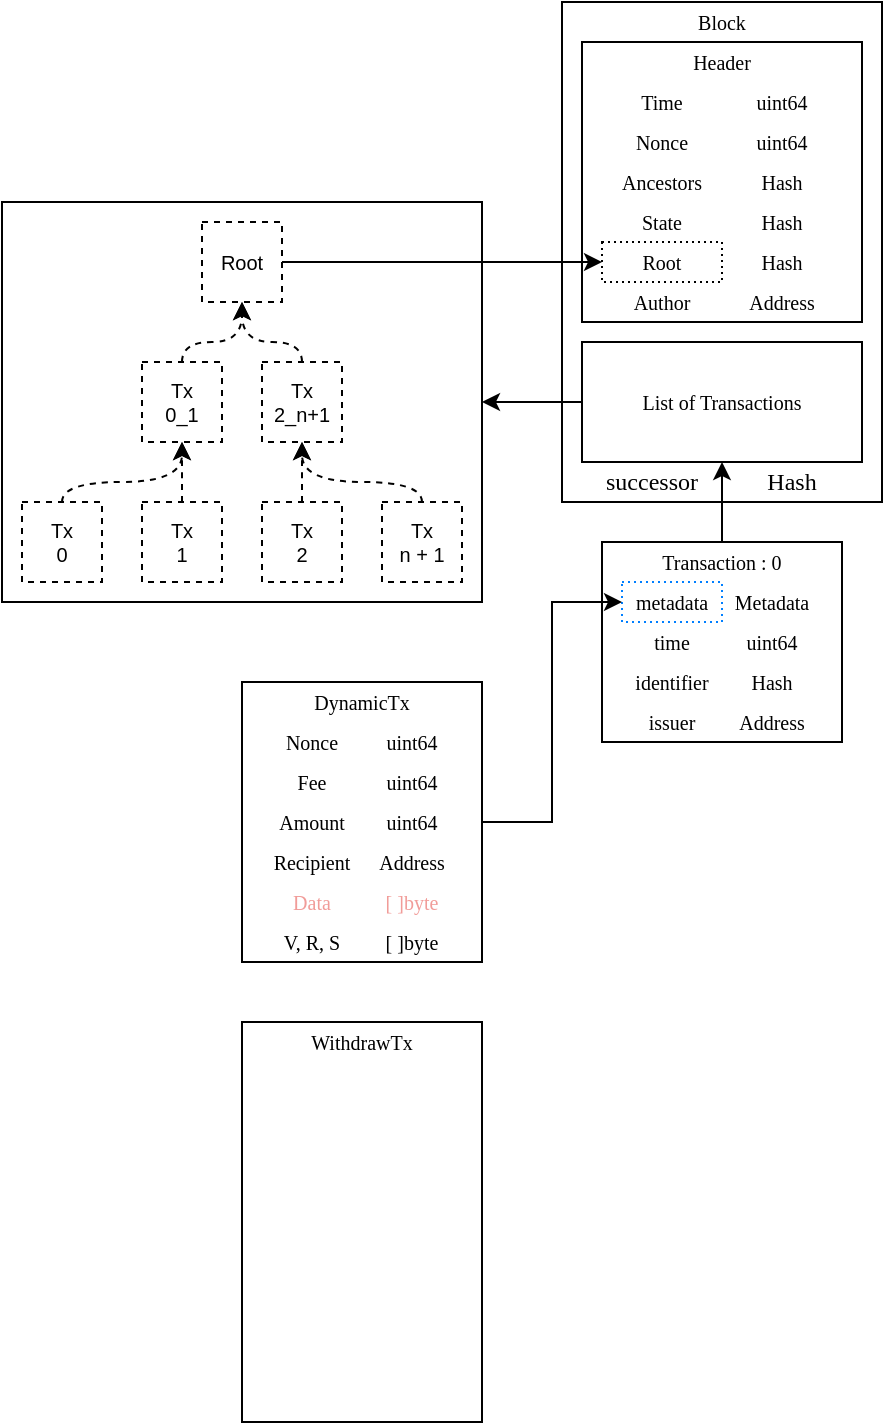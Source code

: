 <mxfile version="24.7.7">
  <diagram name="Halaman-1" id="tmmu7KXRJyWczBXA4KN6">
    <mxGraphModel dx="1299" dy="315" grid="1" gridSize="10" guides="1" tooltips="1" connect="1" arrows="1" fold="1" page="1" pageScale="1" pageWidth="827" pageHeight="1169" math="0" shadow="0">
      <root>
        <mxCell id="0" />
        <mxCell id="1" parent="0" />
        <mxCell id="Wbz3NjuhJ4q8N753vDwS-3" value="" style="rounded=0;whiteSpace=wrap;html=1;fontFamily=Times New Roman;fontSize=10;fillColor=none;" vertex="1" parent="1">
          <mxGeometry x="80" y="20" width="160" height="250" as="geometry" />
        </mxCell>
        <mxCell id="xL8_umoeJNAi22itEqJR-85" value="&lt;span style=&quot;background-color: initial; font-size: 12px;&quot;&gt;successor&lt;/span&gt;" style="text;html=1;align=center;verticalAlign=middle;whiteSpace=wrap;rounded=0;movable=1;resizable=1;rotatable=1;deletable=1;editable=1;locked=0;connectable=1;fontSize=12;fontColor=#000000;container=0;fontFamily=Times New Roman;" parent="1" vertex="1">
          <mxGeometry x="90" y="250" width="70" height="20" as="geometry" />
        </mxCell>
        <mxCell id="xL8_umoeJNAi22itEqJR-86" value="&lt;span style=&quot;background-color: initial; font-size: 12px;&quot;&gt;Hash&lt;/span&gt;" style="text;html=1;align=center;verticalAlign=middle;whiteSpace=wrap;rounded=0;movable=1;resizable=1;rotatable=1;deletable=1;editable=1;locked=0;connectable=1;fontSize=12;container=0;fontColor=#000000;fontFamily=Times New Roman;" parent="1" vertex="1">
          <mxGeometry x="160" y="250" width="70" height="20" as="geometry" />
        </mxCell>
        <mxCell id="Wbz3NjuhJ4q8N753vDwS-5" value="Block" style="text;html=1;align=center;verticalAlign=middle;whiteSpace=wrap;rounded=0;fontFamily=Times New Roman;fontSize=10;" vertex="1" parent="1">
          <mxGeometry x="80" y="20" width="160" height="20" as="geometry" />
        </mxCell>
        <mxCell id="Wbz3NjuhJ4q8N753vDwS-17" value="" style="rounded=0;whiteSpace=wrap;html=1;fillColor=none;fontSize=10;" vertex="1" parent="1">
          <mxGeometry x="100" y="290" width="120" height="100" as="geometry" />
        </mxCell>
        <mxCell id="Wbz3NjuhJ4q8N753vDwS-8" value="" style="rounded=0;whiteSpace=wrap;html=1;fillColor=none;strokeColor=default;fontFamily=Times New Roman;fontSize=10;" vertex="1" parent="1">
          <mxGeometry x="90" y="190" width="140" height="60" as="geometry" />
        </mxCell>
        <mxCell id="xL8_umoeJNAi22itEqJR-46" value="time" style="text;html=1;align=center;verticalAlign=middle;whiteSpace=wrap;rounded=0;movable=1;resizable=1;rotatable=1;deletable=1;editable=1;locked=0;connectable=1;fontSize=10;fontFamily=Times New Roman;" parent="1" vertex="1">
          <mxGeometry x="110" y="330" width="50" height="20" as="geometry" />
        </mxCell>
        <mxCell id="xL8_umoeJNAi22itEqJR-47" value="issuer" style="text;html=1;align=center;verticalAlign=middle;whiteSpace=wrap;rounded=0;movable=1;resizable=1;rotatable=1;deletable=1;editable=1;locked=0;connectable=1;fontSize=10;fontFamily=Times New Roman;" parent="1" vertex="1">
          <mxGeometry x="110" y="370" width="50" height="20" as="geometry" />
        </mxCell>
        <mxCell id="xL8_umoeJNAi22itEqJR-49" value="identifier" style="text;html=1;align=center;verticalAlign=middle;whiteSpace=wrap;rounded=0;movable=1;resizable=1;rotatable=1;deletable=1;editable=1;locked=0;connectable=1;fontSize=10;fontFamily=Times New Roman;strokeColor=none;dashed=1;dashPattern=1 2;" parent="1" vertex="1">
          <mxGeometry x="110" y="350" width="50" height="20" as="geometry" />
        </mxCell>
        <mxCell id="xL8_umoeJNAi22itEqJR-50" value="Metadata" style="text;html=1;align=center;verticalAlign=middle;whiteSpace=wrap;rounded=0;movable=1;resizable=1;rotatable=1;deletable=1;editable=1;locked=0;connectable=1;fontSize=10;strokeColor=none;fillColor=none;fontStyle=0;fontFamily=Times New Roman;" parent="1" vertex="1">
          <mxGeometry x="160" y="310" width="50" height="20" as="geometry" />
        </mxCell>
        <mxCell id="xL8_umoeJNAi22itEqJR-51" value="&lt;span style=&quot;background-color: initial; font-size: 10px;&quot;&gt;uint64&lt;/span&gt;" style="text;html=1;align=center;verticalAlign=middle;whiteSpace=wrap;rounded=0;movable=1;resizable=1;rotatable=1;deletable=1;editable=1;locked=0;connectable=1;fontSize=10;fontFamily=Times New Roman;" parent="1" vertex="1">
          <mxGeometry x="160" y="330" width="50" height="20" as="geometry" />
        </mxCell>
        <mxCell id="xL8_umoeJNAi22itEqJR-52" value="Address" style="text;html=1;align=center;verticalAlign=middle;whiteSpace=wrap;rounded=0;movable=1;resizable=1;rotatable=1;deletable=1;editable=1;locked=0;connectable=1;fontSize=10;fontFamily=Times New Roman;" parent="1" vertex="1">
          <mxGeometry x="160" y="370" width="50" height="20" as="geometry" />
        </mxCell>
        <mxCell id="xL8_umoeJNAi22itEqJR-54" value="Hash" style="text;html=1;align=center;verticalAlign=middle;whiteSpace=wrap;rounded=0;movable=1;resizable=1;rotatable=1;deletable=1;editable=1;locked=0;connectable=1;fontSize=10;fontFamily=Times New Roman;" parent="1" vertex="1">
          <mxGeometry x="160" y="350" width="50" height="20" as="geometry" />
        </mxCell>
        <mxCell id="Wbz3NjuhJ4q8N753vDwS-89" style="edgeStyle=orthogonalEdgeStyle;rounded=0;orthogonalLoop=1;jettySize=auto;html=1;exitX=0.5;exitY=0;exitDx=0;exitDy=0;entryX=0.5;entryY=1;entryDx=0;entryDy=0;" edge="1" parent="1" source="Wbz3NjuhJ4q8N753vDwS-9" target="Wbz3NjuhJ4q8N753vDwS-8">
          <mxGeometry relative="1" as="geometry" />
        </mxCell>
        <mxCell id="Wbz3NjuhJ4q8N753vDwS-9" value="Transaction : 0" style="text;html=1;align=center;verticalAlign=middle;whiteSpace=wrap;rounded=0;fontSize=10;fontFamily=Times New Roman;fillColor=none;strokeColor=none;" vertex="1" parent="1">
          <mxGeometry x="100" y="290" width="120" height="20" as="geometry" />
        </mxCell>
        <mxCell id="Wbz3NjuhJ4q8N753vDwS-88" style="edgeStyle=orthogonalEdgeStyle;rounded=0;orthogonalLoop=1;jettySize=auto;html=1;exitX=0;exitY=0.5;exitDx=0;exitDy=0;entryX=1;entryY=0.5;entryDx=0;entryDy=0;" edge="1" parent="1" source="Wbz3NjuhJ4q8N753vDwS-8" target="Wbz3NjuhJ4q8N753vDwS-76">
          <mxGeometry relative="1" as="geometry" />
        </mxCell>
        <mxCell id="Wbz3NjuhJ4q8N753vDwS-13" value="List of Transactions" style="text;html=1;align=center;verticalAlign=middle;whiteSpace=wrap;rounded=0;fontSize=10;fontFamily=Times New Roman;" vertex="1" parent="1">
          <mxGeometry x="90" y="190" width="140" height="60" as="geometry" />
        </mxCell>
        <mxCell id="Wbz3NjuhJ4q8N753vDwS-16" value="metadata" style="text;html=1;align=center;verticalAlign=middle;whiteSpace=wrap;rounded=0;movable=1;resizable=1;rotatable=1;deletable=1;editable=1;locked=0;connectable=1;fontSize=10;fontFamily=Times New Roman;dashed=1;dashPattern=1 2;strokeColor=#007FFF;" vertex="1" parent="1">
          <mxGeometry x="110" y="310" width="50" height="20" as="geometry" />
        </mxCell>
        <mxCell id="Wbz3NjuhJ4q8N753vDwS-1" value="" style="rounded=0;fillColor=none;verticalAlign=middle;fontSize=10;fontFamily=Times New Roman;fontColor=default;whiteSpace=wrap;html=1;spacing=0;container=0;" vertex="1" parent="1">
          <mxGeometry x="90" y="40" width="140" height="140" as="geometry" />
        </mxCell>
        <mxCell id="xL8_umoeJNAi22itEqJR-5" value="Time" style="text;align=center;verticalAlign=middle;rounded=0;movable=1;resizable=1;rotatable=1;deletable=1;editable=1;locked=0;connectable=1;fontSize=10;container=0;fontFamily=Times New Roman;fontColor=default;whiteSpace=wrap;html=1;spacing=0;" parent="1" vertex="1">
          <mxGeometry x="100" y="60" width="60" height="20" as="geometry" />
        </mxCell>
        <mxCell id="xL8_umoeJNAi22itEqJR-6" value="Nonce" style="text;align=center;verticalAlign=middle;rounded=0;movable=1;resizable=1;rotatable=1;deletable=1;editable=1;locked=0;connectable=1;fontSize=10;container=0;fontFamily=Times New Roman;fontColor=default;whiteSpace=wrap;html=1;spacing=0;" parent="1" vertex="1">
          <mxGeometry x="100" y="80" width="60" height="20" as="geometry" />
        </mxCell>
        <mxCell id="xL8_umoeJNAi22itEqJR-8" value="State" style="text;align=center;verticalAlign=middle;rounded=0;movable=1;resizable=1;rotatable=1;deletable=1;editable=1;locked=0;connectable=1;fontSize=10;container=0;fontFamily=Times New Roman;fontColor=default;whiteSpace=wrap;html=1;spacing=0;" parent="1" vertex="1">
          <mxGeometry x="100" y="120" width="60" height="20" as="geometry" />
        </mxCell>
        <mxCell id="xL8_umoeJNAi22itEqJR-9" value="Root" style="text;align=center;verticalAlign=middle;rounded=0;movable=1;resizable=1;rotatable=1;deletable=1;editable=1;locked=0;connectable=1;fontSize=10;container=0;fontFamily=Times New Roman;whiteSpace=wrap;html=1;spacing=0;dashed=1;dashPattern=1 2;strokeColor=#000000;" parent="1" vertex="1">
          <mxGeometry x="100" y="140" width="60" height="20" as="geometry" />
        </mxCell>
        <mxCell id="xL8_umoeJNAi22itEqJR-10" value="Ancestors" style="text;align=center;verticalAlign=middle;rounded=0;movable=1;resizable=1;rotatable=1;deletable=1;editable=1;locked=0;connectable=1;fontSize=10;container=0;fontFamily=Times New Roman;fontColor=default;whiteSpace=wrap;html=1;spacing=0;" parent="1" vertex="1">
          <mxGeometry x="100" y="100" width="60" height="20" as="geometry" />
        </mxCell>
        <mxCell id="xL8_umoeJNAi22itEqJR-11" value="Author" style="text;align=center;verticalAlign=middle;rounded=0;movable=1;resizable=1;rotatable=1;deletable=1;editable=1;locked=0;connectable=1;fontSize=10;container=0;fontFamily=Times New Roman;fontColor=default;whiteSpace=wrap;html=1;spacing=0;" parent="1" vertex="1">
          <mxGeometry x="100" y="160" width="60" height="20" as="geometry" />
        </mxCell>
        <mxCell id="xL8_umoeJNAi22itEqJR-19" value="uint64" style="text;align=center;verticalAlign=middle;rounded=0;movable=1;resizable=1;rotatable=1;deletable=1;editable=1;locked=0;connectable=1;fontSize=10;container=0;fontFamily=Times New Roman;fontColor=default;whiteSpace=wrap;html=1;spacing=0;" parent="1" vertex="1">
          <mxGeometry x="160" y="60" width="60" height="20" as="geometry" />
        </mxCell>
        <mxCell id="xL8_umoeJNAi22itEqJR-20" value="uint64" style="text;align=center;verticalAlign=middle;rounded=0;movable=1;resizable=1;rotatable=1;deletable=1;editable=1;locked=0;connectable=1;fontSize=10;container=0;fontFamily=Times New Roman;fontColor=default;whiteSpace=wrap;html=1;spacing=0;" parent="1" vertex="1">
          <mxGeometry x="160" y="80" width="60" height="20" as="geometry" />
        </mxCell>
        <mxCell id="xL8_umoeJNAi22itEqJR-21" value="Hash" style="text;align=center;verticalAlign=middle;rounded=0;movable=1;resizable=1;rotatable=1;deletable=1;editable=1;locked=0;connectable=1;fontSize=10;container=0;fontFamily=Times New Roman;fontColor=default;whiteSpace=wrap;html=1;spacing=0;" parent="1" vertex="1">
          <mxGeometry x="160" y="120" width="60" height="20" as="geometry" />
        </mxCell>
        <mxCell id="xL8_umoeJNAi22itEqJR-22" value="Hash" style="text;align=center;verticalAlign=middle;rounded=0;movable=1;resizable=1;rotatable=1;deletable=1;editable=1;locked=0;connectable=1;fontSize=10;container=0;fontFamily=Times New Roman;fontColor=default;whiteSpace=wrap;html=1;spacing=0;" parent="1" vertex="1">
          <mxGeometry x="160" y="140" width="60" height="20" as="geometry" />
        </mxCell>
        <mxCell id="xL8_umoeJNAi22itEqJR-23" value="Hash" style="text;align=center;verticalAlign=middle;rounded=0;movable=1;resizable=1;rotatable=1;deletable=1;editable=1;locked=0;connectable=1;fontSize=10;container=0;fontFamily=Times New Roman;fontColor=default;whiteSpace=wrap;html=1;spacing=0;" parent="1" vertex="1">
          <mxGeometry x="160" y="100" width="60" height="20" as="geometry" />
        </mxCell>
        <mxCell id="xL8_umoeJNAi22itEqJR-24" value="Address" style="text;align=center;verticalAlign=middle;rounded=0;movable=1;resizable=1;rotatable=1;deletable=1;editable=1;locked=0;connectable=1;fontSize=10;container=0;fontFamily=Times New Roman;fontColor=default;whiteSpace=wrap;html=1;spacing=0;" parent="1" vertex="1">
          <mxGeometry x="160" y="160" width="60" height="20" as="geometry" />
        </mxCell>
        <mxCell id="Wbz3NjuhJ4q8N753vDwS-2" value="Header" style="text;align=center;verticalAlign=middle;rounded=0;strokeColor=none;fontSize=10;fontFamily=Times New Roman;fontColor=default;whiteSpace=wrap;html=1;spacing=0;container=0;" vertex="1" parent="1">
          <mxGeometry x="90" y="40" width="140" height="20" as="geometry" />
        </mxCell>
        <mxCell id="Wbz3NjuhJ4q8N753vDwS-76" value="" style="rounded=0;whiteSpace=wrap;html=1;fillColor=default;container=0;" vertex="1" parent="1">
          <mxGeometry x="-200" y="120" width="240" height="200" as="geometry" />
        </mxCell>
        <mxCell id="Wbz3NjuhJ4q8N753vDwS-67" style="edgeStyle=orthogonalEdgeStyle;rounded=0;orthogonalLoop=1;jettySize=auto;html=1;exitX=0.5;exitY=0;exitDx=0;exitDy=0;curved=1;dashed=1;" edge="1" parent="1" source="Wbz3NjuhJ4q8N753vDwS-43" target="Wbz3NjuhJ4q8N753vDwS-49">
          <mxGeometry relative="1" as="geometry">
            <Array as="points">
              <mxPoint x="-110" y="260" />
            </Array>
          </mxGeometry>
        </mxCell>
        <mxCell id="Wbz3NjuhJ4q8N753vDwS-43" value="Tx&lt;div&gt;0&lt;/div&gt;" style="rounded=0;whiteSpace=wrap;html=1;fontSize=10;fillColor=default;dashed=1;strokeColor=#000000;container=0;" vertex="1" parent="1">
          <mxGeometry x="-190" y="270" width="40" height="40" as="geometry" />
        </mxCell>
        <mxCell id="Wbz3NjuhJ4q8N753vDwS-68" style="edgeStyle=orthogonalEdgeStyle;rounded=0;orthogonalLoop=1;jettySize=auto;html=1;exitX=0.5;exitY=0;exitDx=0;exitDy=0;entryX=0.5;entryY=1;entryDx=0;entryDy=0;curved=1;dashed=1;" edge="1" parent="1" source="Wbz3NjuhJ4q8N753vDwS-44" target="Wbz3NjuhJ4q8N753vDwS-49">
          <mxGeometry relative="1" as="geometry" />
        </mxCell>
        <mxCell id="Wbz3NjuhJ4q8N753vDwS-44" value="Tx&lt;div&gt;1&lt;/div&gt;" style="rounded=0;whiteSpace=wrap;html=1;fontSize=10;fillColor=default;dashed=1;strokeColor=#000000;container=0;" vertex="1" parent="1">
          <mxGeometry x="-130" y="270" width="40" height="40" as="geometry" />
        </mxCell>
        <mxCell id="Wbz3NjuhJ4q8N753vDwS-69" style="edgeStyle=orthogonalEdgeStyle;rounded=0;orthogonalLoop=1;jettySize=auto;html=1;exitX=0.5;exitY=0;exitDx=0;exitDy=0;entryX=0.5;entryY=1;entryDx=0;entryDy=0;curved=1;dashed=1;" edge="1" parent="1" source="Wbz3NjuhJ4q8N753vDwS-45" target="Wbz3NjuhJ4q8N753vDwS-51">
          <mxGeometry relative="1" as="geometry" />
        </mxCell>
        <mxCell id="Wbz3NjuhJ4q8N753vDwS-45" value="Tx&lt;div&gt;2&lt;/div&gt;" style="rounded=0;whiteSpace=wrap;html=1;fontSize=10;fillColor=default;dashed=1;container=0;" vertex="1" parent="1">
          <mxGeometry x="-70" y="270" width="40" height="40" as="geometry" />
        </mxCell>
        <mxCell id="Wbz3NjuhJ4q8N753vDwS-70" style="edgeStyle=orthogonalEdgeStyle;rounded=0;orthogonalLoop=1;jettySize=auto;html=1;exitX=0.5;exitY=0;exitDx=0;exitDy=0;entryX=0.5;entryY=1;entryDx=0;entryDy=0;curved=1;dashed=1;" edge="1" parent="1" source="Wbz3NjuhJ4q8N753vDwS-46" target="Wbz3NjuhJ4q8N753vDwS-51">
          <mxGeometry relative="1" as="geometry">
            <Array as="points">
              <mxPoint x="10" y="260" />
              <mxPoint x="-50" y="260" />
            </Array>
          </mxGeometry>
        </mxCell>
        <mxCell id="Wbz3NjuhJ4q8N753vDwS-46" value="Tx&lt;div&gt;n + 1&lt;/div&gt;" style="rounded=0;whiteSpace=wrap;html=1;fontSize=10;fillColor=default;dashed=1;container=0;" vertex="1" parent="1">
          <mxGeometry x="-10" y="270" width="40" height="40" as="geometry" />
        </mxCell>
        <mxCell id="Wbz3NjuhJ4q8N753vDwS-71" style="edgeStyle=orthogonalEdgeStyle;rounded=0;orthogonalLoop=1;jettySize=auto;html=1;exitX=0.5;exitY=0;exitDx=0;exitDy=0;entryX=0.5;entryY=1;entryDx=0;entryDy=0;curved=1;dashed=1;" edge="1" parent="1" source="Wbz3NjuhJ4q8N753vDwS-49" target="Wbz3NjuhJ4q8N753vDwS-55">
          <mxGeometry relative="1" as="geometry">
            <Array as="points">
              <mxPoint x="-110" y="190" />
              <mxPoint x="-80" y="190" />
            </Array>
          </mxGeometry>
        </mxCell>
        <mxCell id="Wbz3NjuhJ4q8N753vDwS-49" value="Tx&lt;div&gt;0_1&lt;/div&gt;" style="rounded=0;whiteSpace=wrap;html=1;fontSize=10;fillColor=default;dashed=1;container=0;" vertex="1" parent="1">
          <mxGeometry x="-130" y="200" width="40" height="40" as="geometry" />
        </mxCell>
        <mxCell id="Wbz3NjuhJ4q8N753vDwS-73" style="edgeStyle=orthogonalEdgeStyle;rounded=0;orthogonalLoop=1;jettySize=auto;html=1;exitX=0.5;exitY=0;exitDx=0;exitDy=0;entryX=0.5;entryY=1;entryDx=0;entryDy=0;curved=1;dashed=1;" edge="1" parent="1" source="Wbz3NjuhJ4q8N753vDwS-51" target="Wbz3NjuhJ4q8N753vDwS-55">
          <mxGeometry relative="1" as="geometry">
            <Array as="points">
              <mxPoint x="-50" y="190" />
              <mxPoint x="-80" y="190" />
            </Array>
          </mxGeometry>
        </mxCell>
        <mxCell id="Wbz3NjuhJ4q8N753vDwS-51" value="Tx&lt;div&gt;2_n+1&lt;/div&gt;" style="rounded=0;whiteSpace=wrap;html=1;fontSize=10;fillColor=default;dashed=1;container=0;" vertex="1" parent="1">
          <mxGeometry x="-70" y="200" width="40" height="40" as="geometry" />
        </mxCell>
        <mxCell id="Wbz3NjuhJ4q8N753vDwS-86" style="edgeStyle=orthogonalEdgeStyle;rounded=0;orthogonalLoop=1;jettySize=auto;html=1;exitX=1;exitY=0.5;exitDx=0;exitDy=0;entryX=0;entryY=0.5;entryDx=0;entryDy=0;" edge="1" parent="1" source="Wbz3NjuhJ4q8N753vDwS-55" target="xL8_umoeJNAi22itEqJR-9">
          <mxGeometry relative="1" as="geometry">
            <Array as="points">
              <mxPoint x="50" y="150" />
              <mxPoint x="50" y="150" />
            </Array>
          </mxGeometry>
        </mxCell>
        <mxCell id="Wbz3NjuhJ4q8N753vDwS-55" value="Root" style="rounded=0;whiteSpace=wrap;html=1;fontSize=10;fillColor=default;dashed=1;container=0;" vertex="1" parent="1">
          <mxGeometry x="-100" y="130" width="40" height="40" as="geometry" />
        </mxCell>
        <mxCell id="Wbz3NjuhJ4q8N753vDwS-90" style="edgeStyle=orthogonalEdgeStyle;rounded=0;orthogonalLoop=1;jettySize=auto;html=1;exitX=1;exitY=0.5;exitDx=0;exitDy=0;entryX=0;entryY=0.5;entryDx=0;entryDy=0;" edge="1" parent="1" source="Wbz3NjuhJ4q8N753vDwS-20" target="Wbz3NjuhJ4q8N753vDwS-16">
          <mxGeometry relative="1" as="geometry" />
        </mxCell>
        <mxCell id="Wbz3NjuhJ4q8N753vDwS-20" value="" style="rounded=0;whiteSpace=wrap;html=1;fontSize=10;fontFamily=Times New Roman;fillColor=default;" vertex="1" parent="1">
          <mxGeometry x="-80" y="360" width="120" height="140" as="geometry" />
        </mxCell>
        <mxCell id="xL8_umoeJNAi22itEqJR-28" value="Nonce" style="text;html=1;align=center;verticalAlign=middle;whiteSpace=wrap;rounded=0;movable=1;resizable=1;rotatable=1;deletable=1;editable=1;locked=0;connectable=1;fontSize=10;fontFamily=Times New Roman;fillColor=none;" parent="1" vertex="1">
          <mxGeometry x="-70" y="380" width="50" height="20" as="geometry" />
        </mxCell>
        <mxCell id="xL8_umoeJNAi22itEqJR-29" value="&lt;span style=&quot;background-color: initial; font-size: 10px;&quot;&gt;Fee&lt;/span&gt;" style="text;html=1;align=center;verticalAlign=middle;whiteSpace=wrap;rounded=0;movable=1;resizable=1;rotatable=1;deletable=1;editable=1;locked=0;connectable=1;fontSize=10;fontFamily=Times New Roman;fillColor=none;" parent="1" vertex="1">
          <mxGeometry x="-70" y="400" width="50" height="20" as="geometry" />
        </mxCell>
        <mxCell id="xL8_umoeJNAi22itEqJR-30" value="Recipient" style="text;html=1;align=center;verticalAlign=middle;whiteSpace=wrap;rounded=0;movable=1;resizable=1;rotatable=1;deletable=1;editable=1;locked=0;connectable=1;fontSize=10;fontFamily=Times New Roman;fillColor=none;" parent="1" vertex="1">
          <mxGeometry x="-70" y="440" width="50" height="20" as="geometry" />
        </mxCell>
        <mxCell id="xL8_umoeJNAi22itEqJR-31" value="V, R, S" style="text;html=1;align=center;verticalAlign=middle;whiteSpace=wrap;rounded=0;movable=1;resizable=1;rotatable=1;deletable=1;editable=1;locked=0;connectable=1;fontSize=10;fontFamily=Times New Roman;fillColor=none;" parent="1" vertex="1">
          <mxGeometry x="-70" y="480" width="50" height="20" as="geometry" />
        </mxCell>
        <mxCell id="xL8_umoeJNAi22itEqJR-32" value="Amount" style="text;html=1;align=center;verticalAlign=middle;whiteSpace=wrap;rounded=0;movable=1;resizable=1;rotatable=1;deletable=1;editable=1;locked=0;connectable=1;fontSize=10;fontFamily=Times New Roman;fillColor=none;" parent="1" vertex="1">
          <mxGeometry x="-70" y="420" width="50" height="20" as="geometry" />
        </mxCell>
        <mxCell id="xL8_umoeJNAi22itEqJR-34" value="uint64" style="text;html=1;align=center;verticalAlign=middle;whiteSpace=wrap;rounded=0;movable=1;resizable=1;rotatable=1;deletable=1;editable=1;locked=0;connectable=1;fontSize=10;fontFamily=Times New Roman;fillColor=none;" parent="1" vertex="1">
          <mxGeometry x="-20" y="380" width="50" height="20" as="geometry" />
        </mxCell>
        <mxCell id="xL8_umoeJNAi22itEqJR-35" value="&lt;span style=&quot;background-color: initial; font-size: 10px;&quot;&gt;uint64&lt;/span&gt;" style="text;html=1;align=center;verticalAlign=middle;whiteSpace=wrap;rounded=0;movable=1;resizable=1;rotatable=1;deletable=1;editable=1;locked=0;connectable=1;fontSize=10;fontFamily=Times New Roman;fillColor=none;" parent="1" vertex="1">
          <mxGeometry x="-20" y="400" width="50" height="20" as="geometry" />
        </mxCell>
        <mxCell id="xL8_umoeJNAi22itEqJR-36" value="Address" style="text;html=1;align=center;verticalAlign=middle;whiteSpace=wrap;rounded=0;movable=1;resizable=1;rotatable=1;deletable=1;editable=1;locked=0;connectable=1;fontSize=10;fontFamily=Times New Roman;fillColor=none;" parent="1" vertex="1">
          <mxGeometry x="-20" y="440" width="50" height="20" as="geometry" />
        </mxCell>
        <mxCell id="xL8_umoeJNAi22itEqJR-37" value="[ ]byte" style="text;html=1;align=center;verticalAlign=middle;whiteSpace=wrap;rounded=0;movable=1;resizable=1;rotatable=1;deletable=1;editable=1;locked=0;connectable=1;fontSize=10;fontFamily=Times New Roman;fillColor=none;" parent="1" vertex="1">
          <mxGeometry x="-20" y="480" width="50" height="20" as="geometry" />
        </mxCell>
        <mxCell id="xL8_umoeJNAi22itEqJR-38" value="uint64" style="text;html=1;align=center;verticalAlign=middle;whiteSpace=wrap;rounded=0;movable=1;resizable=1;rotatable=1;deletable=1;editable=1;locked=0;connectable=1;fontSize=10;fontFamily=Times New Roman;fillColor=none;" parent="1" vertex="1">
          <mxGeometry x="-20" y="420" width="50" height="20" as="geometry" />
        </mxCell>
        <mxCell id="xL8_umoeJNAi22itEqJR-40" value="Data" style="text;html=1;align=center;verticalAlign=middle;whiteSpace=wrap;rounded=0;movable=1;resizable=1;rotatable=1;deletable=1;editable=1;locked=0;connectable=1;fontSize=10;fontFamily=Times New Roman;fontColor=#F19C99;fillColor=none;" parent="1" vertex="1">
          <mxGeometry x="-70" y="460" width="50" height="20" as="geometry" />
        </mxCell>
        <mxCell id="xL8_umoeJNAi22itEqJR-41" value="[ ]byte" style="text;html=1;align=center;verticalAlign=middle;whiteSpace=wrap;rounded=0;movable=1;resizable=1;rotatable=1;deletable=1;editable=1;locked=0;connectable=1;fontSize=10;fontFamily=Times New Roman;fontColor=#F19C99;fillColor=none;" parent="1" vertex="1">
          <mxGeometry x="-20" y="460" width="50" height="20" as="geometry" />
        </mxCell>
        <mxCell id="Wbz3NjuhJ4q8N753vDwS-21" value="DynamicTx" style="text;html=1;align=center;verticalAlign=middle;whiteSpace=wrap;rounded=0;movable=1;resizable=1;rotatable=1;deletable=1;editable=1;locked=0;connectable=1;fontSize=10;fontFamily=Times New Roman;fillColor=none;" vertex="1" parent="1">
          <mxGeometry x="-80" y="360" width="120" height="20" as="geometry" />
        </mxCell>
        <mxCell id="Wbz3NjuhJ4q8N753vDwS-91" value="" style="rounded=0;whiteSpace=wrap;html=1;" vertex="1" parent="1">
          <mxGeometry x="-80" y="530" width="120" height="200" as="geometry" />
        </mxCell>
        <mxCell id="Wbz3NjuhJ4q8N753vDwS-92" value="WithdrawTx" style="text;html=1;align=center;verticalAlign=middle;whiteSpace=wrap;rounded=0;fontSize=10;fontFamily=Times New Roman;" vertex="1" parent="1">
          <mxGeometry x="-80" y="530" width="120" height="20" as="geometry" />
        </mxCell>
      </root>
    </mxGraphModel>
  </diagram>
</mxfile>
